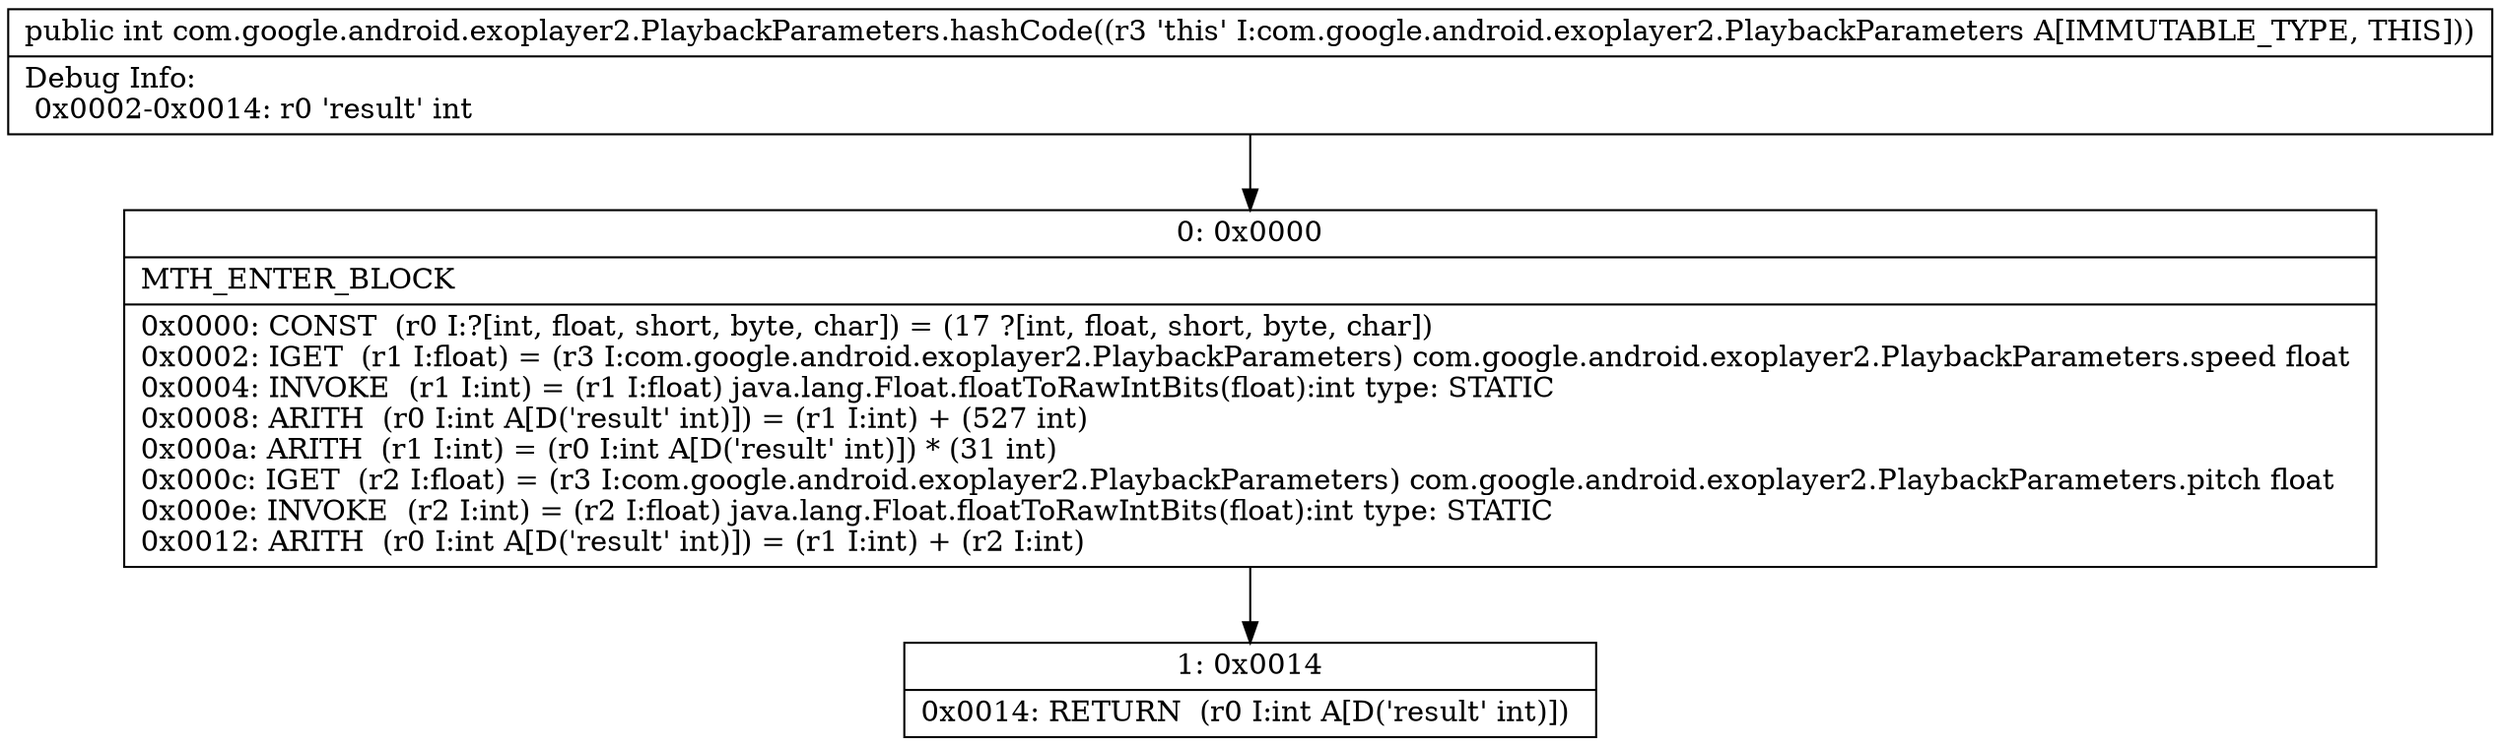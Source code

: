 digraph "CFG forcom.google.android.exoplayer2.PlaybackParameters.hashCode()I" {
Node_0 [shape=record,label="{0\:\ 0x0000|MTH_ENTER_BLOCK\l|0x0000: CONST  (r0 I:?[int, float, short, byte, char]) = (17 ?[int, float, short, byte, char]) \l0x0002: IGET  (r1 I:float) = (r3 I:com.google.android.exoplayer2.PlaybackParameters) com.google.android.exoplayer2.PlaybackParameters.speed float \l0x0004: INVOKE  (r1 I:int) = (r1 I:float) java.lang.Float.floatToRawIntBits(float):int type: STATIC \l0x0008: ARITH  (r0 I:int A[D('result' int)]) = (r1 I:int) + (527 int) \l0x000a: ARITH  (r1 I:int) = (r0 I:int A[D('result' int)]) * (31 int) \l0x000c: IGET  (r2 I:float) = (r3 I:com.google.android.exoplayer2.PlaybackParameters) com.google.android.exoplayer2.PlaybackParameters.pitch float \l0x000e: INVOKE  (r2 I:int) = (r2 I:float) java.lang.Float.floatToRawIntBits(float):int type: STATIC \l0x0012: ARITH  (r0 I:int A[D('result' int)]) = (r1 I:int) + (r2 I:int) \l}"];
Node_1 [shape=record,label="{1\:\ 0x0014|0x0014: RETURN  (r0 I:int A[D('result' int)]) \l}"];
MethodNode[shape=record,label="{public int com.google.android.exoplayer2.PlaybackParameters.hashCode((r3 'this' I:com.google.android.exoplayer2.PlaybackParameters A[IMMUTABLE_TYPE, THIS]))  | Debug Info:\l  0x0002\-0x0014: r0 'result' int\l}"];
MethodNode -> Node_0;
Node_0 -> Node_1;
}

